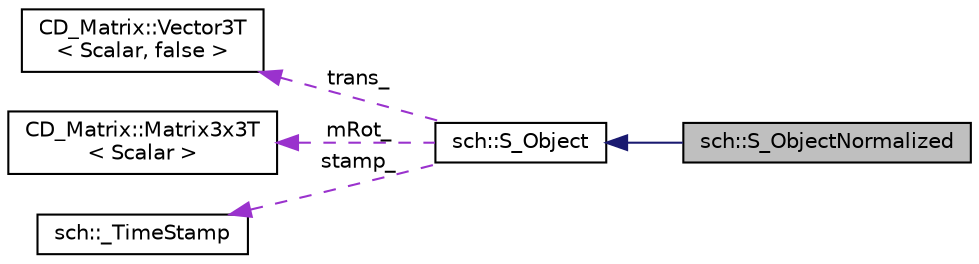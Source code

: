 digraph "sch::S_ObjectNormalized"
{
 // LATEX_PDF_SIZE
  edge [fontname="Helvetica",fontsize="10",labelfontname="Helvetica",labelfontsize="10"];
  node [fontname="Helvetica",fontsize="10",shape=record];
  rankdir="LR";
  Node1 [label="sch::S_ObjectNormalized",height=0.2,width=0.4,color="black", fillcolor="grey75", style="filled", fontcolor="black",tooltip=" "];
  Node2 -> Node1 [dir="back",color="midnightblue",fontsize="10",style="solid",fontname="Helvetica"];
  Node2 [label="sch::S_Object",height=0.2,width=0.4,color="black", fillcolor="white", style="filled",URL="$classsch_1_1S__Object.html",tooltip=" "];
  Node3 -> Node2 [dir="back",color="darkorchid3",fontsize="10",style="dashed",label=" trans_" ,fontname="Helvetica"];
  Node3 [label="CD_Matrix::Vector3T\l\< Scalar, false \>",height=0.2,width=0.4,color="black", fillcolor="white", style="filled",URL="$structCD__Matrix_1_1Vector3T.html",tooltip=" "];
  Node4 -> Node2 [dir="back",color="darkorchid3",fontsize="10",style="dashed",label=" mRot_" ,fontname="Helvetica"];
  Node4 [label="CD_Matrix::Matrix3x3T\l\< Scalar \>",height=0.2,width=0.4,color="black", fillcolor="white", style="filled",URL="$structCD__Matrix_1_1Matrix3x3T.html",tooltip=" "];
  Node5 -> Node2 [dir="back",color="darkorchid3",fontsize="10",style="dashed",label=" stamp_" ,fontname="Helvetica"];
  Node5 [label="sch::_TimeStamp",height=0.2,width=0.4,color="black", fillcolor="white", style="filled",URL="$structsch_1_1__TimeStamp.html",tooltip=" "];
}
